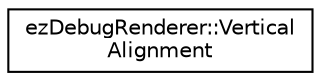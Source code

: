 digraph "Graphical Class Hierarchy"
{
 // LATEX_PDF_SIZE
  edge [fontname="Helvetica",fontsize="10",labelfontname="Helvetica",labelfontsize="10"];
  node [fontname="Helvetica",fontsize="10",shape=record];
  rankdir="LR";
  Node0 [label="ezDebugRenderer::Vertical\lAlignment",height=0.2,width=0.4,color="black", fillcolor="white", style="filled",URL="$d5/d69/structez_debug_renderer_1_1_vertical_alignment.htm",tooltip=" "];
}
